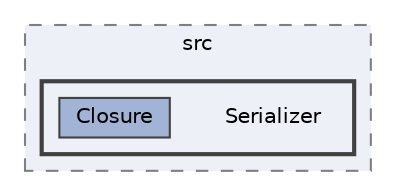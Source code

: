 digraph "C:/xampp/htdocs/async/phzasync/src/Serializer"
{
 // LATEX_PDF_SIZE
  bgcolor="transparent";
  edge [fontname=Helvetica,fontsize=10,labelfontname=Helvetica,labelfontsize=10];
  node [fontname=Helvetica,fontsize=10,shape=box,height=0.2,width=0.4];
  compound=true
  subgraph clusterdir_564fbbf101b31d2859d78b55858767c6 {
    graph [ bgcolor="#edf0f7", pencolor="grey50", label="src", fontname=Helvetica,fontsize=10 style="filled,dashed", URL="dir_564fbbf101b31d2859d78b55858767c6.html",tooltip=""]
  subgraph clusterdir_5561acb3155d60c7e576b6105b351a65 {
    graph [ bgcolor="#edf0f7", pencolor="grey25", label="", fontname=Helvetica,fontsize=10 style="filled,bold", URL="dir_5561acb3155d60c7e576b6105b351a65.html",tooltip=""]
    dir_5561acb3155d60c7e576b6105b351a65 [shape=plaintext, label="Serializer"];
  dir_dc8ca16700ff73f3a2fa732efc32e2aa [label="Closure", fillcolor="#a2b4d6", color="grey25", style="filled", URL="dir_dc8ca16700ff73f3a2fa732efc32e2aa.html",tooltip=""];
  }
  }
}
